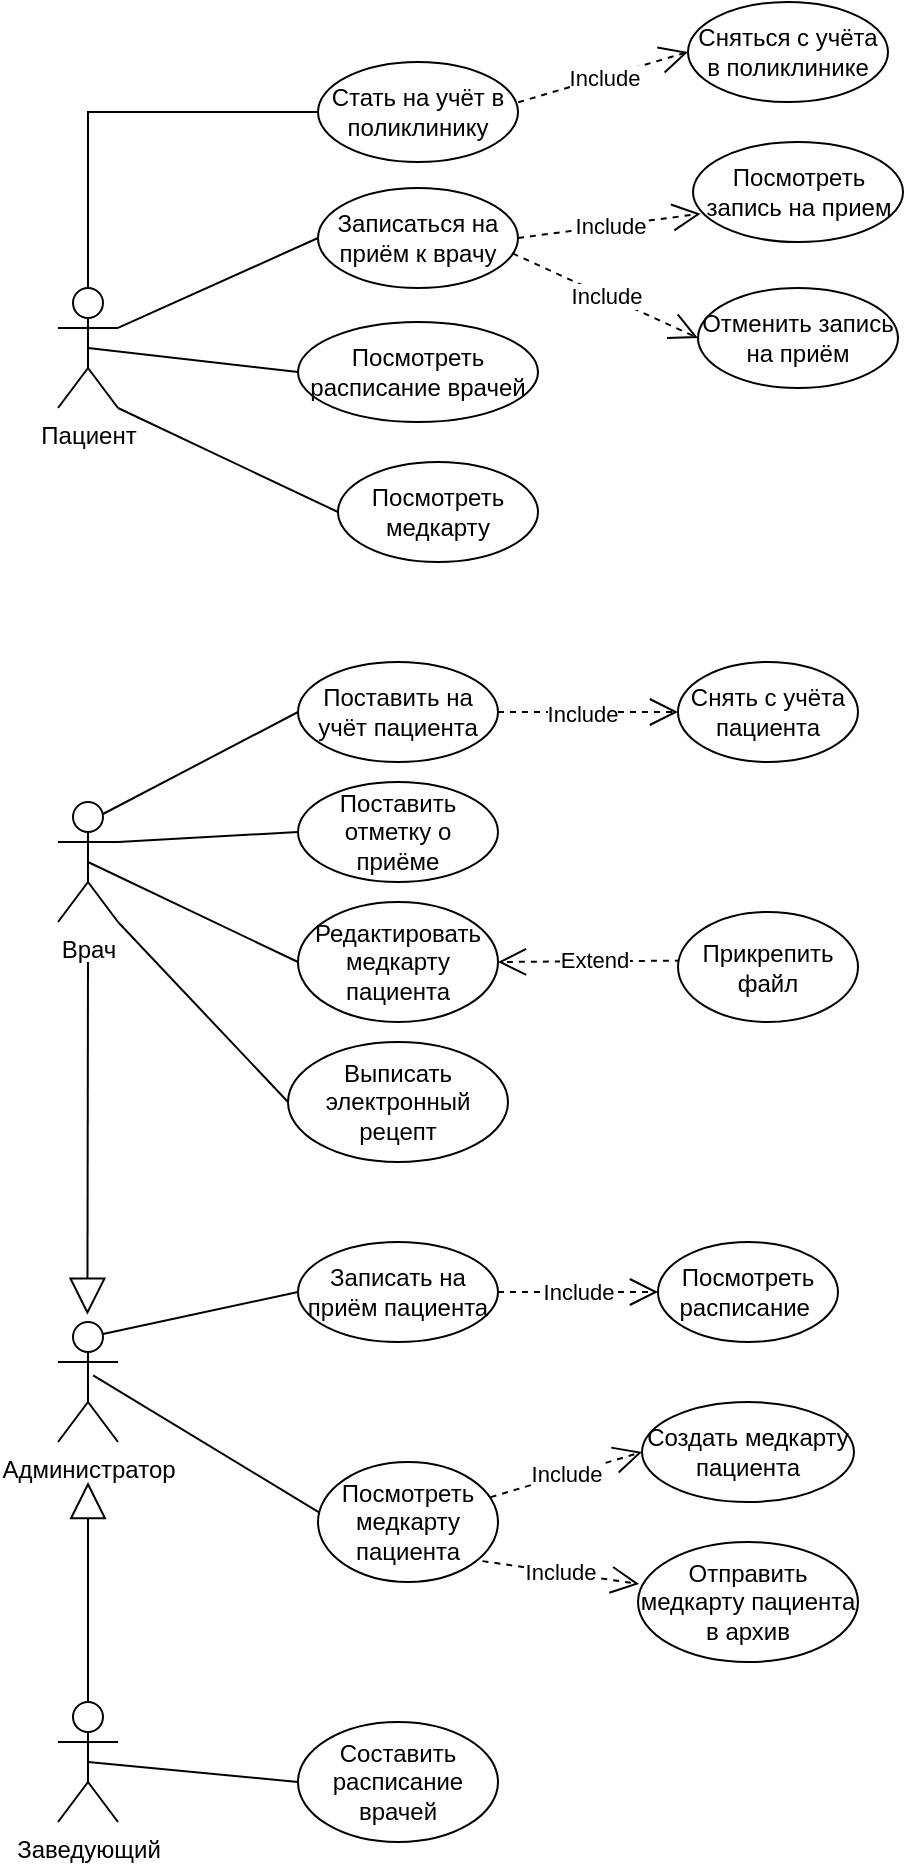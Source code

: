<mxfile version="24.2.7" type="device">
  <diagram name="Страница — 1" id="rX3X5dwqBxQDIUKkHXH1">
    <mxGraphModel dx="819" dy="451" grid="1" gridSize="10" guides="1" tooltips="1" connect="1" arrows="1" fold="1" page="1" pageScale="1" pageWidth="827" pageHeight="1169" math="0" shadow="0">
      <root>
        <mxCell id="0" />
        <mxCell id="1" parent="0" />
        <mxCell id="iAz0LZg-3u0lNjLR04jQ-19" value="&lt;font style=&quot;vertical-align: inherit;&quot;&gt;&lt;font style=&quot;vertical-align: inherit;&quot;&gt;Пациент&lt;/font&gt;&lt;/font&gt;" style="shape=umlActor;verticalLabelPosition=bottom;verticalAlign=top;html=1;" vertex="1" parent="1">
          <mxGeometry x="80" y="163" width="30" height="60" as="geometry" />
        </mxCell>
        <mxCell id="iAz0LZg-3u0lNjLR04jQ-20" value="&lt;font style=&quot;vertical-align: inherit;&quot;&gt;&lt;font style=&quot;vertical-align: inherit;&quot;&gt;Стать на учёт в поликлинику&lt;/font&gt;&lt;/font&gt;" style="ellipse;whiteSpace=wrap;html=1;" vertex="1" parent="1">
          <mxGeometry x="210" y="50" width="100" height="50" as="geometry" />
        </mxCell>
        <mxCell id="iAz0LZg-3u0lNjLR04jQ-21" value="&lt;font style=&quot;vertical-align: inherit;&quot;&gt;&lt;font style=&quot;vertical-align: inherit;&quot;&gt;&lt;font style=&quot;vertical-align: inherit;&quot;&gt;&lt;font style=&quot;vertical-align: inherit;&quot;&gt;Сняться с учёта в поликлинике&lt;/font&gt;&lt;/font&gt;&lt;/font&gt;&lt;/font&gt;" style="ellipse;whiteSpace=wrap;html=1;" vertex="1" parent="1">
          <mxGeometry x="395" y="20" width="100" height="50" as="geometry" />
        </mxCell>
        <mxCell id="iAz0LZg-3u0lNjLR04jQ-22" value="&lt;font style=&quot;vertical-align: inherit;&quot;&gt;&lt;font style=&quot;vertical-align: inherit;&quot;&gt;Записаться на приём к врачу&lt;/font&gt;&lt;/font&gt;" style="ellipse;whiteSpace=wrap;html=1;" vertex="1" parent="1">
          <mxGeometry x="210" y="113" width="100" height="50" as="geometry" />
        </mxCell>
        <mxCell id="iAz0LZg-3u0lNjLR04jQ-23" value="&lt;font style=&quot;vertical-align: inherit;&quot;&gt;&lt;font style=&quot;vertical-align: inherit;&quot;&gt;&lt;font style=&quot;vertical-align: inherit;&quot;&gt;&lt;font style=&quot;vertical-align: inherit;&quot;&gt;&lt;font style=&quot;vertical-align: inherit;&quot;&gt;&lt;font style=&quot;vertical-align: inherit;&quot;&gt;Посмотреть запись на прием&lt;/font&gt;&lt;/font&gt;&lt;/font&gt;&lt;/font&gt;&lt;/font&gt;&lt;/font&gt;" style="ellipse;whiteSpace=wrap;html=1;" vertex="1" parent="1">
          <mxGeometry x="397.5" y="90" width="105" height="50" as="geometry" />
        </mxCell>
        <mxCell id="iAz0LZg-3u0lNjLR04jQ-24" value="&lt;font style=&quot;vertical-align: inherit;&quot;&gt;&lt;font style=&quot;vertical-align: inherit;&quot;&gt;Отменить запись на приём&lt;/font&gt;&lt;/font&gt;" style="ellipse;whiteSpace=wrap;html=1;" vertex="1" parent="1">
          <mxGeometry x="400" y="163" width="100" height="50" as="geometry" />
        </mxCell>
        <mxCell id="iAz0LZg-3u0lNjLR04jQ-26" value="&lt;font style=&quot;vertical-align: inherit;&quot;&gt;&lt;font style=&quot;vertical-align: inherit;&quot;&gt;Посмотреть расписание врачей&lt;/font&gt;&lt;/font&gt;" style="ellipse;whiteSpace=wrap;html=1;" vertex="1" parent="1">
          <mxGeometry x="200" y="180" width="120" height="50" as="geometry" />
        </mxCell>
        <mxCell id="iAz0LZg-3u0lNjLR04jQ-27" value="&lt;font style=&quot;vertical-align: inherit;&quot;&gt;&lt;font style=&quot;vertical-align: inherit;&quot;&gt;Посмотреть медкарту&lt;/font&gt;&lt;/font&gt;" style="ellipse;whiteSpace=wrap;html=1;" vertex="1" parent="1">
          <mxGeometry x="220" y="250" width="100" height="50" as="geometry" />
        </mxCell>
        <mxCell id="iAz0LZg-3u0lNjLR04jQ-36" value="&lt;font style=&quot;vertical-align: inherit;&quot;&gt;&lt;font style=&quot;vertical-align: inherit;&quot;&gt;Include&lt;/font&gt;&lt;/font&gt;" style="endArrow=open;endSize=12;dashed=1;html=1;rounded=0;exitX=1;exitY=0.5;exitDx=0;exitDy=0;entryX=0.036;entryY=0.717;entryDx=0;entryDy=0;entryPerimeter=0;" edge="1" parent="1" source="iAz0LZg-3u0lNjLR04jQ-22" target="iAz0LZg-3u0lNjLR04jQ-23">
          <mxGeometry width="160" relative="1" as="geometry">
            <mxPoint x="270" y="250" as="sourcePoint" />
            <mxPoint x="430" y="250" as="targetPoint" />
          </mxGeometry>
        </mxCell>
        <mxCell id="iAz0LZg-3u0lNjLR04jQ-37" value="&lt;font style=&quot;vertical-align: inherit;&quot;&gt;&lt;font style=&quot;vertical-align: inherit;&quot;&gt;Include&lt;/font&gt;&lt;/font&gt;" style="endArrow=open;endSize=12;dashed=1;html=1;rounded=0;exitX=0.973;exitY=0.654;exitDx=0;exitDy=0;exitPerimeter=0;entryX=0;entryY=0.5;entryDx=0;entryDy=0;" edge="1" parent="1" source="iAz0LZg-3u0lNjLR04jQ-22" target="iAz0LZg-3u0lNjLR04jQ-24">
          <mxGeometry width="160" relative="1" as="geometry">
            <mxPoint x="270" y="250" as="sourcePoint" />
            <mxPoint x="430" y="250" as="targetPoint" />
          </mxGeometry>
        </mxCell>
        <mxCell id="iAz0LZg-3u0lNjLR04jQ-38" value="&lt;font style=&quot;vertical-align: inherit;&quot;&gt;&lt;font style=&quot;vertical-align: inherit;&quot;&gt;Include&lt;/font&gt;&lt;/font&gt;" style="endArrow=open;endSize=12;dashed=1;html=1;rounded=0;exitX=1.001;exitY=0.403;exitDx=0;exitDy=0;exitPerimeter=0;entryX=0;entryY=0.5;entryDx=0;entryDy=0;" edge="1" parent="1" source="iAz0LZg-3u0lNjLR04jQ-20" target="iAz0LZg-3u0lNjLR04jQ-21">
          <mxGeometry width="160" relative="1" as="geometry">
            <mxPoint x="270" y="250" as="sourcePoint" />
            <mxPoint x="430" y="250" as="targetPoint" />
          </mxGeometry>
        </mxCell>
        <mxCell id="iAz0LZg-3u0lNjLR04jQ-39" value="&lt;font style=&quot;vertical-align: inherit;&quot;&gt;&lt;font style=&quot;vertical-align: inherit;&quot;&gt;Врач&lt;/font&gt;&lt;/font&gt;" style="shape=umlActor;verticalLabelPosition=bottom;verticalAlign=top;html=1;" vertex="1" parent="1">
          <mxGeometry x="80" y="420" width="30" height="60" as="geometry" />
        </mxCell>
        <mxCell id="iAz0LZg-3u0lNjLR04jQ-40" value="&lt;font style=&quot;vertical-align: inherit;&quot;&gt;&lt;font style=&quot;vertical-align: inherit;&quot;&gt;Поставить на учёт пациента&lt;/font&gt;&lt;/font&gt;" style="ellipse;whiteSpace=wrap;html=1;" vertex="1" parent="1">
          <mxGeometry x="200" y="350" width="100" height="50" as="geometry" />
        </mxCell>
        <mxCell id="iAz0LZg-3u0lNjLR04jQ-41" value="&lt;font style=&quot;vertical-align: inherit;&quot;&gt;&lt;font style=&quot;vertical-align: inherit;&quot;&gt;Снять с учёта пациента&lt;/font&gt;&lt;/font&gt;" style="ellipse;whiteSpace=wrap;html=1;" vertex="1" parent="1">
          <mxGeometry x="390" y="350" width="90" height="50" as="geometry" />
        </mxCell>
        <mxCell id="iAz0LZg-3u0lNjLR04jQ-42" value="&lt;font style=&quot;vertical-align: inherit;&quot;&gt;&lt;font style=&quot;vertical-align: inherit;&quot;&gt;Записать на приём пациента&lt;/font&gt;&lt;/font&gt;" style="ellipse;whiteSpace=wrap;html=1;" vertex="1" parent="1">
          <mxGeometry x="200" y="640" width="100" height="50" as="geometry" />
        </mxCell>
        <mxCell id="iAz0LZg-3u0lNjLR04jQ-43" value="&lt;font style=&quot;vertical-align: inherit;&quot;&gt;&lt;font style=&quot;vertical-align: inherit;&quot;&gt;Поставить отметку о приёме&lt;/font&gt;&lt;/font&gt;" style="ellipse;whiteSpace=wrap;html=1;" vertex="1" parent="1">
          <mxGeometry x="200" y="410" width="100" height="50" as="geometry" />
        </mxCell>
        <mxCell id="iAz0LZg-3u0lNjLR04jQ-44" value="&lt;font style=&quot;vertical-align: inherit;&quot;&gt;&lt;font style=&quot;vertical-align: inherit;&quot;&gt;&lt;font style=&quot;vertical-align: inherit;&quot;&gt;&lt;font style=&quot;vertical-align: inherit;&quot;&gt;Посмотреть медкарту пациента&lt;/font&gt;&lt;/font&gt;&lt;/font&gt;&lt;/font&gt;" style="ellipse;whiteSpace=wrap;html=1;" vertex="1" parent="1">
          <mxGeometry x="210" y="750" width="90" height="60" as="geometry" />
        </mxCell>
        <mxCell id="iAz0LZg-3u0lNjLR04jQ-45" value="&lt;font style=&quot;vertical-align: inherit;&quot;&gt;&lt;font style=&quot;vertical-align: inherit;&quot;&gt;&lt;font style=&quot;vertical-align: inherit;&quot;&gt;&lt;font style=&quot;vertical-align: inherit;&quot;&gt;Создать медкарту пациента&lt;/font&gt;&lt;/font&gt;&lt;/font&gt;&lt;/font&gt;" style="ellipse;whiteSpace=wrap;html=1;" vertex="1" parent="1">
          <mxGeometry x="372" y="720" width="106" height="50" as="geometry" />
        </mxCell>
        <mxCell id="iAz0LZg-3u0lNjLR04jQ-46" value="&lt;font style=&quot;vertical-align: inherit;&quot;&gt;&lt;font style=&quot;vertical-align: inherit;&quot;&gt;&lt;font style=&quot;vertical-align: inherit;&quot;&gt;&lt;font style=&quot;vertical-align: inherit;&quot;&gt;Редактировать медкарту пациента&lt;/font&gt;&lt;/font&gt;&lt;/font&gt;&lt;/font&gt;" style="ellipse;whiteSpace=wrap;html=1;" vertex="1" parent="1">
          <mxGeometry x="200" y="470" width="100" height="60" as="geometry" />
        </mxCell>
        <mxCell id="iAz0LZg-3u0lNjLR04jQ-47" value="&lt;font style=&quot;vertical-align: inherit;&quot;&gt;&lt;font style=&quot;vertical-align: inherit;&quot;&gt;Отправить медкарту пациента в архив&lt;/font&gt;&lt;/font&gt;" style="ellipse;whiteSpace=wrap;html=1;" vertex="1" parent="1">
          <mxGeometry x="370" y="790" width="110" height="60" as="geometry" />
        </mxCell>
        <mxCell id="iAz0LZg-3u0lNjLR04jQ-48" value="&lt;font style=&quot;vertical-align: inherit;&quot;&gt;&lt;font style=&quot;vertical-align: inherit;&quot;&gt;Посмотреть расписание&amp;nbsp;&lt;/font&gt;&lt;/font&gt;" style="ellipse;whiteSpace=wrap;html=1;" vertex="1" parent="1">
          <mxGeometry x="380" y="640" width="90" height="50" as="geometry" />
        </mxCell>
        <mxCell id="iAz0LZg-3u0lNjLR04jQ-55" value="" style="endArrow=open;endSize=12;dashed=1;html=1;rounded=0;exitX=1;exitY=0.5;exitDx=0;exitDy=0;entryX=0;entryY=0.5;entryDx=0;entryDy=0;" edge="1" parent="1" source="iAz0LZg-3u0lNjLR04jQ-40" target="iAz0LZg-3u0lNjLR04jQ-41">
          <mxGeometry width="160" relative="1" as="geometry">
            <mxPoint x="270" y="470" as="sourcePoint" />
            <mxPoint x="430" y="470" as="targetPoint" />
          </mxGeometry>
        </mxCell>
        <mxCell id="iAz0LZg-3u0lNjLR04jQ-56" value="&lt;font style=&quot;vertical-align: inherit;&quot;&gt;&lt;font style=&quot;vertical-align: inherit;&quot;&gt;Include&lt;/font&gt;&lt;/font&gt;" style="edgeLabel;html=1;align=center;verticalAlign=middle;resizable=0;points=[];" vertex="1" connectable="0" parent="iAz0LZg-3u0lNjLR04jQ-55">
          <mxGeometry x="-0.067" y="-1" relative="1" as="geometry">
            <mxPoint as="offset" />
          </mxGeometry>
        </mxCell>
        <mxCell id="iAz0LZg-3u0lNjLR04jQ-58" value="&lt;font style=&quot;vertical-align: inherit;&quot;&gt;&lt;font style=&quot;vertical-align: inherit;&quot;&gt;Include&lt;/font&gt;&lt;/font&gt;" style="endArrow=open;endSize=12;dashed=1;html=1;rounded=0;entryX=0;entryY=0.5;entryDx=0;entryDy=0;exitX=1;exitY=0.5;exitDx=0;exitDy=0;" edge="1" parent="1" source="iAz0LZg-3u0lNjLR04jQ-42" target="iAz0LZg-3u0lNjLR04jQ-48">
          <mxGeometry width="160" relative="1" as="geometry">
            <mxPoint x="300" y="470" as="sourcePoint" />
            <mxPoint x="430" y="470" as="targetPoint" />
          </mxGeometry>
        </mxCell>
        <mxCell id="iAz0LZg-3u0lNjLR04jQ-59" value="&lt;font style=&quot;vertical-align: inherit;&quot;&gt;&lt;font style=&quot;vertical-align: inherit;&quot;&gt;Include&lt;/font&gt;&lt;/font&gt;" style="endArrow=open;endSize=12;dashed=1;html=1;rounded=0;exitX=0.959;exitY=0.293;exitDx=0;exitDy=0;exitPerimeter=0;entryX=0;entryY=0.5;entryDx=0;entryDy=0;" edge="1" parent="1" source="iAz0LZg-3u0lNjLR04jQ-44" target="iAz0LZg-3u0lNjLR04jQ-45">
          <mxGeometry width="160" relative="1" as="geometry">
            <mxPoint x="270" y="470" as="sourcePoint" />
            <mxPoint x="430" y="470" as="targetPoint" />
          </mxGeometry>
        </mxCell>
        <mxCell id="iAz0LZg-3u0lNjLR04jQ-61" value="&lt;font style=&quot;vertical-align: inherit;&quot;&gt;&lt;font style=&quot;vertical-align: inherit;&quot;&gt;Include&lt;/font&gt;&lt;/font&gt;" style="endArrow=open;endSize=12;dashed=1;html=1;rounded=0;exitX=0.914;exitY=0.826;exitDx=0;exitDy=0;exitPerimeter=0;entryX=0.005;entryY=0.35;entryDx=0;entryDy=0;entryPerimeter=0;" edge="1" parent="1" source="iAz0LZg-3u0lNjLR04jQ-44" target="iAz0LZg-3u0lNjLR04jQ-47">
          <mxGeometry width="160" relative="1" as="geometry">
            <mxPoint x="270" y="530" as="sourcePoint" />
            <mxPoint x="430" y="530" as="targetPoint" />
          </mxGeometry>
        </mxCell>
        <mxCell id="iAz0LZg-3u0lNjLR04jQ-62" value="&lt;font style=&quot;vertical-align: inherit;&quot;&gt;&lt;font style=&quot;vertical-align: inherit;&quot;&gt;Администратор&lt;/font&gt;&lt;/font&gt;" style="shape=umlActor;verticalLabelPosition=bottom;verticalAlign=top;html=1;" vertex="1" parent="1">
          <mxGeometry x="80" y="680" width="30" height="60" as="geometry" />
        </mxCell>
        <mxCell id="iAz0LZg-3u0lNjLR04jQ-63" value="" style="endArrow=block;endSize=16;endFill=0;html=1;rounded=0;entryX=0.49;entryY=-0.06;entryDx=0;entryDy=0;entryPerimeter=0;" edge="1" parent="1" target="iAz0LZg-3u0lNjLR04jQ-62">
          <mxGeometry width="160" relative="1" as="geometry">
            <mxPoint x="95" y="500" as="sourcePoint" />
            <mxPoint x="95" y="500" as="targetPoint" />
          </mxGeometry>
        </mxCell>
        <mxCell id="iAz0LZg-3u0lNjLR04jQ-69" value="&lt;font style=&quot;vertical-align: inherit;&quot;&gt;&lt;font style=&quot;vertical-align: inherit;&quot;&gt;Выписать электронный рецепт&lt;/font&gt;&lt;/font&gt;" style="ellipse;whiteSpace=wrap;html=1;" vertex="1" parent="1">
          <mxGeometry x="195" y="540" width="110" height="60" as="geometry" />
        </mxCell>
        <mxCell id="iAz0LZg-3u0lNjLR04jQ-73" value="" style="endArrow=open;endSize=12;dashed=1;html=1;rounded=0;entryX=1;entryY=0.5;entryDx=0;entryDy=0;exitX=0.016;exitY=0.442;exitDx=0;exitDy=0;exitPerimeter=0;" edge="1" parent="1" source="iAz0LZg-3u0lNjLR04jQ-74" target="iAz0LZg-3u0lNjLR04jQ-46">
          <mxGeometry width="160" relative="1" as="geometry">
            <mxPoint x="390" y="500" as="sourcePoint" />
            <mxPoint x="430" y="530" as="targetPoint" />
          </mxGeometry>
        </mxCell>
        <mxCell id="iAz0LZg-3u0lNjLR04jQ-75" value="&lt;font style=&quot;vertical-align: inherit;&quot;&gt;&lt;font style=&quot;vertical-align: inherit;&quot;&gt;Extend&lt;/font&gt;&lt;/font&gt;" style="edgeLabel;html=1;align=center;verticalAlign=middle;resizable=0;points=[];" vertex="1" connectable="0" parent="iAz0LZg-3u0lNjLR04jQ-73">
          <mxGeometry x="-0.047" y="-1" relative="1" as="geometry">
            <mxPoint as="offset" />
          </mxGeometry>
        </mxCell>
        <mxCell id="iAz0LZg-3u0lNjLR04jQ-74" value="&lt;font style=&quot;vertical-align: inherit;&quot;&gt;&lt;font style=&quot;vertical-align: inherit;&quot;&gt;Прикрепить файл&lt;/font&gt;&lt;/font&gt;" style="ellipse;whiteSpace=wrap;html=1;" vertex="1" parent="1">
          <mxGeometry x="390" y="475" width="90" height="55" as="geometry" />
        </mxCell>
        <mxCell id="iAz0LZg-3u0lNjLR04jQ-76" value="" style="endArrow=none;html=1;edgeStyle=orthogonalEdgeStyle;rounded=0;exitX=0.5;exitY=0;exitDx=0;exitDy=0;exitPerimeter=0;entryX=0;entryY=0.5;entryDx=0;entryDy=0;" edge="1" parent="1" source="iAz0LZg-3u0lNjLR04jQ-19" target="iAz0LZg-3u0lNjLR04jQ-20">
          <mxGeometry relative="1" as="geometry">
            <mxPoint x="270" y="250" as="sourcePoint" />
            <mxPoint x="430" y="250" as="targetPoint" />
          </mxGeometry>
        </mxCell>
        <mxCell id="iAz0LZg-3u0lNjLR04jQ-79" value="" style="endArrow=none;html=1;rounded=0;exitX=1;exitY=0.333;exitDx=0;exitDy=0;exitPerimeter=0;entryX=0;entryY=0.5;entryDx=0;entryDy=0;" edge="1" parent="1" source="iAz0LZg-3u0lNjLR04jQ-19" target="iAz0LZg-3u0lNjLR04jQ-22">
          <mxGeometry width="50" height="50" relative="1" as="geometry">
            <mxPoint x="330" y="270" as="sourcePoint" />
            <mxPoint x="380" y="220" as="targetPoint" />
          </mxGeometry>
        </mxCell>
        <mxCell id="iAz0LZg-3u0lNjLR04jQ-80" value="" style="endArrow=none;html=1;rounded=0;entryX=0;entryY=0.5;entryDx=0;entryDy=0;exitX=0.5;exitY=0.5;exitDx=0;exitDy=0;exitPerimeter=0;" edge="1" parent="1" source="iAz0LZg-3u0lNjLR04jQ-19" target="iAz0LZg-3u0lNjLR04jQ-26">
          <mxGeometry width="50" height="50" relative="1" as="geometry">
            <mxPoint x="330" y="270" as="sourcePoint" />
            <mxPoint x="380" y="220" as="targetPoint" />
          </mxGeometry>
        </mxCell>
        <mxCell id="iAz0LZg-3u0lNjLR04jQ-81" value="" style="endArrow=none;html=1;rounded=0;exitX=1;exitY=1;exitDx=0;exitDy=0;exitPerimeter=0;entryX=0;entryY=0.5;entryDx=0;entryDy=0;" edge="1" parent="1" source="iAz0LZg-3u0lNjLR04jQ-19" target="iAz0LZg-3u0lNjLR04jQ-27">
          <mxGeometry width="50" height="50" relative="1" as="geometry">
            <mxPoint x="330" y="270" as="sourcePoint" />
            <mxPoint x="380" y="220" as="targetPoint" />
          </mxGeometry>
        </mxCell>
        <mxCell id="iAz0LZg-3u0lNjLR04jQ-82" value="" style="endArrow=none;html=1;rounded=0;exitX=0.75;exitY=0.1;exitDx=0;exitDy=0;exitPerimeter=0;entryX=0;entryY=0.5;entryDx=0;entryDy=0;" edge="1" parent="1" source="iAz0LZg-3u0lNjLR04jQ-39" target="iAz0LZg-3u0lNjLR04jQ-40">
          <mxGeometry width="50" height="50" relative="1" as="geometry">
            <mxPoint x="330" y="440" as="sourcePoint" />
            <mxPoint x="380" y="390" as="targetPoint" />
          </mxGeometry>
        </mxCell>
        <mxCell id="iAz0LZg-3u0lNjLR04jQ-83" value="" style="endArrow=none;html=1;rounded=0;exitX=1;exitY=0.333;exitDx=0;exitDy=0;exitPerimeter=0;entryX=0;entryY=0.5;entryDx=0;entryDy=0;" edge="1" parent="1" source="iAz0LZg-3u0lNjLR04jQ-39" target="iAz0LZg-3u0lNjLR04jQ-43">
          <mxGeometry width="50" height="50" relative="1" as="geometry">
            <mxPoint x="330" y="440" as="sourcePoint" />
            <mxPoint x="380" y="390" as="targetPoint" />
          </mxGeometry>
        </mxCell>
        <mxCell id="iAz0LZg-3u0lNjLR04jQ-84" value="" style="endArrow=none;html=1;rounded=0;exitX=0.5;exitY=0.5;exitDx=0;exitDy=0;exitPerimeter=0;entryX=0;entryY=0.5;entryDx=0;entryDy=0;" edge="1" parent="1" source="iAz0LZg-3u0lNjLR04jQ-39" target="iAz0LZg-3u0lNjLR04jQ-46">
          <mxGeometry width="50" height="50" relative="1" as="geometry">
            <mxPoint x="330" y="440" as="sourcePoint" />
            <mxPoint x="380" y="390" as="targetPoint" />
          </mxGeometry>
        </mxCell>
        <mxCell id="iAz0LZg-3u0lNjLR04jQ-85" value="" style="endArrow=none;html=1;rounded=0;exitX=1;exitY=1;exitDx=0;exitDy=0;exitPerimeter=0;entryX=0;entryY=0.5;entryDx=0;entryDy=0;" edge="1" parent="1" source="iAz0LZg-3u0lNjLR04jQ-39" target="iAz0LZg-3u0lNjLR04jQ-69">
          <mxGeometry width="50" height="50" relative="1" as="geometry">
            <mxPoint x="330" y="440" as="sourcePoint" />
            <mxPoint x="380" y="390" as="targetPoint" />
          </mxGeometry>
        </mxCell>
        <mxCell id="iAz0LZg-3u0lNjLR04jQ-86" value="" style="endArrow=none;html=1;rounded=0;exitX=0.75;exitY=0.1;exitDx=0;exitDy=0;exitPerimeter=0;entryX=0;entryY=0.5;entryDx=0;entryDy=0;" edge="1" parent="1" source="iAz0LZg-3u0lNjLR04jQ-62" target="iAz0LZg-3u0lNjLR04jQ-42">
          <mxGeometry width="50" height="50" relative="1" as="geometry">
            <mxPoint x="330" y="670" as="sourcePoint" />
            <mxPoint x="380" y="620" as="targetPoint" />
          </mxGeometry>
        </mxCell>
        <mxCell id="iAz0LZg-3u0lNjLR04jQ-87" value="" style="endArrow=none;html=1;rounded=0;exitX=0.586;exitY=0.445;exitDx=0;exitDy=0;exitPerimeter=0;entryX=0.008;entryY=0.421;entryDx=0;entryDy=0;entryPerimeter=0;" edge="1" parent="1" source="iAz0LZg-3u0lNjLR04jQ-62" target="iAz0LZg-3u0lNjLR04jQ-44">
          <mxGeometry width="50" height="50" relative="1" as="geometry">
            <mxPoint x="330" y="670" as="sourcePoint" />
            <mxPoint x="380" y="620" as="targetPoint" />
          </mxGeometry>
        </mxCell>
        <mxCell id="iAz0LZg-3u0lNjLR04jQ-88" value="&lt;font style=&quot;vertical-align: inherit;&quot;&gt;&lt;font style=&quot;vertical-align: inherit;&quot;&gt;Заведующий&lt;/font&gt;&lt;/font&gt;" style="shape=umlActor;verticalLabelPosition=bottom;verticalAlign=top;html=1;" vertex="1" parent="1">
          <mxGeometry x="80" y="870" width="30" height="60" as="geometry" />
        </mxCell>
        <mxCell id="iAz0LZg-3u0lNjLR04jQ-89" value="&lt;font style=&quot;vertical-align: inherit;&quot;&gt;&lt;font style=&quot;vertical-align: inherit;&quot;&gt;&lt;font style=&quot;vertical-align: inherit;&quot;&gt;&lt;font style=&quot;vertical-align: inherit;&quot;&gt;Составить расписание врачей&lt;/font&gt;&lt;/font&gt;&lt;/font&gt;&lt;/font&gt;" style="ellipse;whiteSpace=wrap;html=1;" vertex="1" parent="1">
          <mxGeometry x="200" y="880" width="100" height="60" as="geometry" />
        </mxCell>
        <mxCell id="iAz0LZg-3u0lNjLR04jQ-90" value="" style="endArrow=none;html=1;rounded=0;entryX=0;entryY=0.5;entryDx=0;entryDy=0;exitX=0.5;exitY=0.5;exitDx=0;exitDy=0;exitPerimeter=0;" edge="1" parent="1" source="iAz0LZg-3u0lNjLR04jQ-88" target="iAz0LZg-3u0lNjLR04jQ-89">
          <mxGeometry width="50" height="50" relative="1" as="geometry">
            <mxPoint x="330" y="900" as="sourcePoint" />
            <mxPoint x="380" y="850" as="targetPoint" />
          </mxGeometry>
        </mxCell>
        <mxCell id="iAz0LZg-3u0lNjLR04jQ-91" value="" style="endArrow=block;endSize=16;endFill=0;html=1;rounded=0;exitX=0.5;exitY=0;exitDx=0;exitDy=0;exitPerimeter=0;" edge="1" parent="1" source="iAz0LZg-3u0lNjLR04jQ-88">
          <mxGeometry width="160" relative="1" as="geometry">
            <mxPoint x="270" y="760" as="sourcePoint" />
            <mxPoint x="95" y="760" as="targetPoint" />
          </mxGeometry>
        </mxCell>
      </root>
    </mxGraphModel>
  </diagram>
</mxfile>
